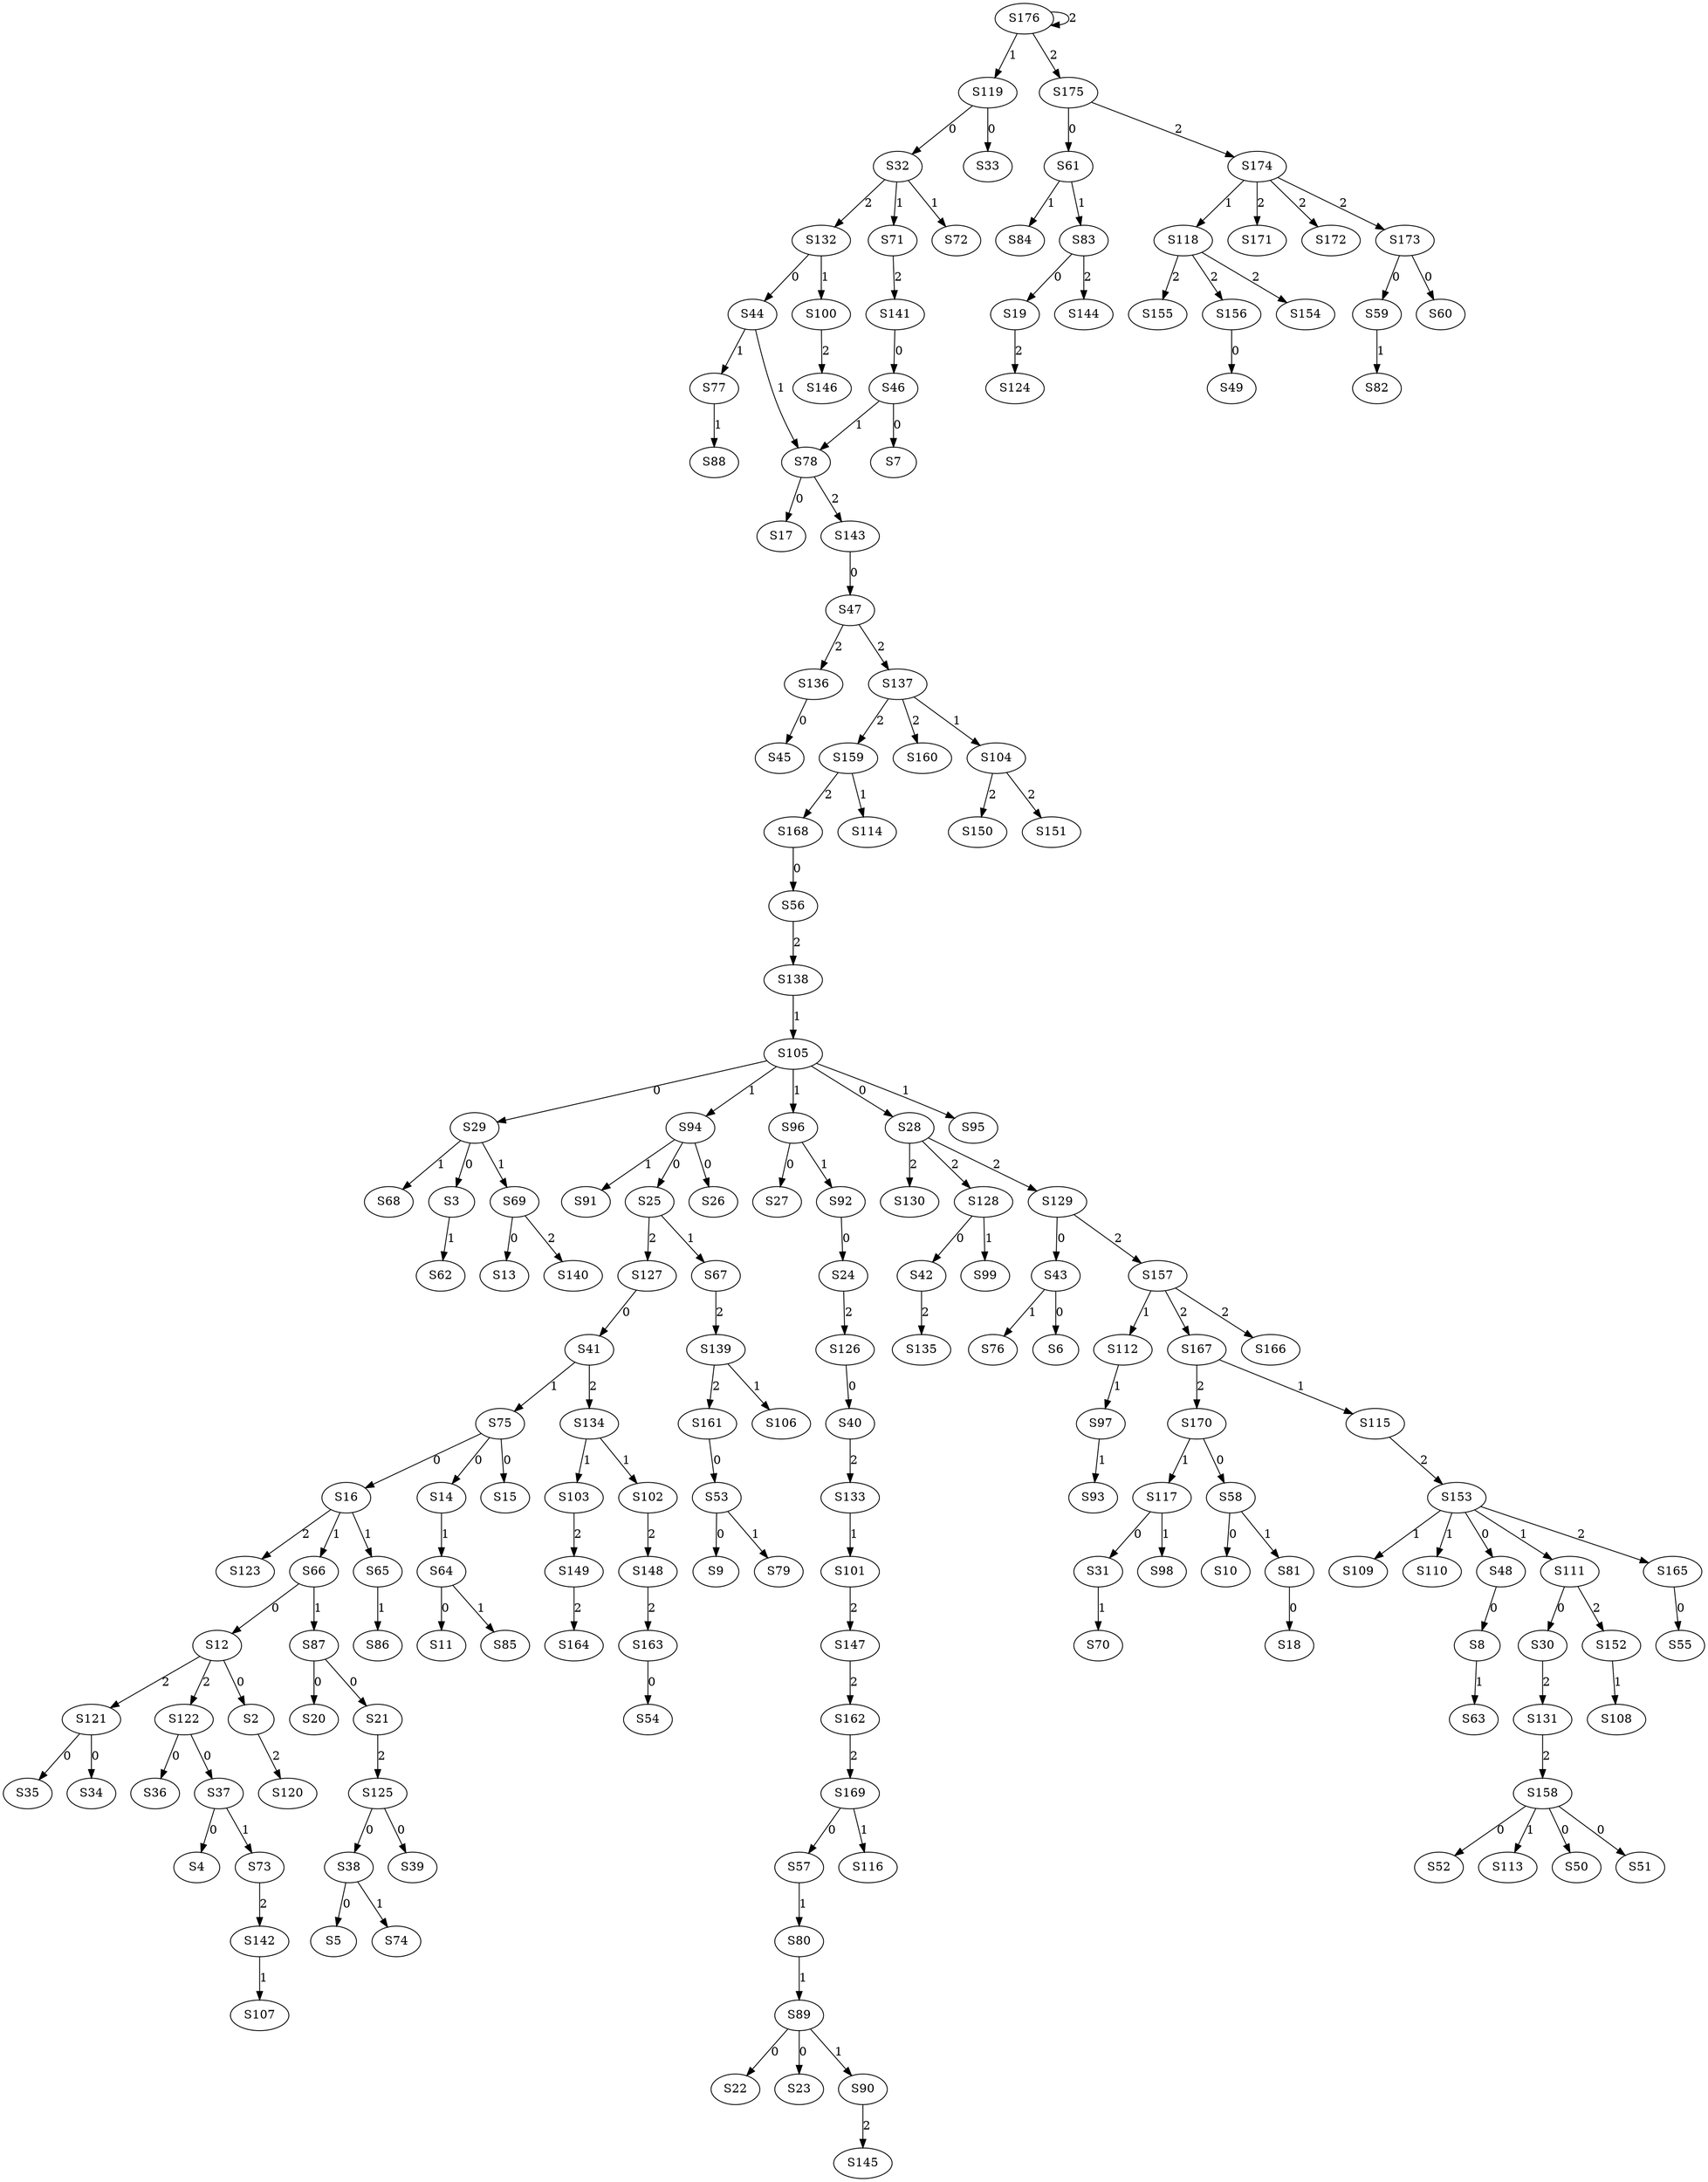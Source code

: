 strict digraph {
	S12 -> S2 [ label = 0 ];
	S29 -> S3 [ label = 0 ];
	S37 -> S4 [ label = 0 ];
	S38 -> S5 [ label = 0 ];
	S43 -> S6 [ label = 0 ];
	S46 -> S7 [ label = 0 ];
	S48 -> S8 [ label = 0 ];
	S53 -> S9 [ label = 0 ];
	S58 -> S10 [ label = 0 ];
	S64 -> S11 [ label = 0 ];
	S66 -> S12 [ label = 0 ];
	S69 -> S13 [ label = 0 ];
	S75 -> S14 [ label = 0 ];
	S75 -> S15 [ label = 0 ];
	S75 -> S16 [ label = 0 ];
	S78 -> S17 [ label = 0 ];
	S81 -> S18 [ label = 0 ];
	S83 -> S19 [ label = 0 ];
	S87 -> S20 [ label = 0 ];
	S87 -> S21 [ label = 0 ];
	S89 -> S22 [ label = 0 ];
	S89 -> S23 [ label = 0 ];
	S92 -> S24 [ label = 0 ];
	S94 -> S25 [ label = 0 ];
	S94 -> S26 [ label = 0 ];
	S96 -> S27 [ label = 0 ];
	S105 -> S28 [ label = 0 ];
	S105 -> S29 [ label = 0 ];
	S111 -> S30 [ label = 0 ];
	S117 -> S31 [ label = 0 ];
	S119 -> S32 [ label = 0 ];
	S119 -> S33 [ label = 0 ];
	S121 -> S34 [ label = 0 ];
	S121 -> S35 [ label = 0 ];
	S122 -> S36 [ label = 0 ];
	S122 -> S37 [ label = 0 ];
	S125 -> S38 [ label = 0 ];
	S125 -> S39 [ label = 0 ];
	S126 -> S40 [ label = 0 ];
	S127 -> S41 [ label = 0 ];
	S128 -> S42 [ label = 0 ];
	S129 -> S43 [ label = 0 ];
	S132 -> S44 [ label = 0 ];
	S136 -> S45 [ label = 0 ];
	S141 -> S46 [ label = 0 ];
	S143 -> S47 [ label = 0 ];
	S153 -> S48 [ label = 0 ];
	S156 -> S49 [ label = 0 ];
	S158 -> S50 [ label = 0 ];
	S158 -> S51 [ label = 0 ];
	S158 -> S52 [ label = 0 ];
	S161 -> S53 [ label = 0 ];
	S163 -> S54 [ label = 0 ];
	S165 -> S55 [ label = 0 ];
	S168 -> S56 [ label = 0 ];
	S169 -> S57 [ label = 0 ];
	S170 -> S58 [ label = 0 ];
	S173 -> S59 [ label = 0 ];
	S173 -> S60 [ label = 0 ];
	S175 -> S61 [ label = 0 ];
	S3 -> S62 [ label = 1 ];
	S8 -> S63 [ label = 1 ];
	S14 -> S64 [ label = 1 ];
	S16 -> S65 [ label = 1 ];
	S16 -> S66 [ label = 1 ];
	S25 -> S67 [ label = 1 ];
	S29 -> S68 [ label = 1 ];
	S29 -> S69 [ label = 1 ];
	S31 -> S70 [ label = 1 ];
	S32 -> S71 [ label = 1 ];
	S32 -> S72 [ label = 1 ];
	S37 -> S73 [ label = 1 ];
	S38 -> S74 [ label = 1 ];
	S41 -> S75 [ label = 1 ];
	S43 -> S76 [ label = 1 ];
	S44 -> S77 [ label = 1 ];
	S44 -> S78 [ label = 1 ];
	S53 -> S79 [ label = 1 ];
	S57 -> S80 [ label = 1 ];
	S58 -> S81 [ label = 1 ];
	S59 -> S82 [ label = 1 ];
	S61 -> S83 [ label = 1 ];
	S61 -> S84 [ label = 1 ];
	S64 -> S85 [ label = 1 ];
	S65 -> S86 [ label = 1 ];
	S66 -> S87 [ label = 1 ];
	S77 -> S88 [ label = 1 ];
	S80 -> S89 [ label = 1 ];
	S89 -> S90 [ label = 1 ];
	S94 -> S91 [ label = 1 ];
	S96 -> S92 [ label = 1 ];
	S97 -> S93 [ label = 1 ];
	S105 -> S94 [ label = 1 ];
	S105 -> S95 [ label = 1 ];
	S105 -> S96 [ label = 1 ];
	S112 -> S97 [ label = 1 ];
	S117 -> S98 [ label = 1 ];
	S128 -> S99 [ label = 1 ];
	S132 -> S100 [ label = 1 ];
	S133 -> S101 [ label = 1 ];
	S134 -> S102 [ label = 1 ];
	S134 -> S103 [ label = 1 ];
	S137 -> S104 [ label = 1 ];
	S138 -> S105 [ label = 1 ];
	S139 -> S106 [ label = 1 ];
	S142 -> S107 [ label = 1 ];
	S152 -> S108 [ label = 1 ];
	S153 -> S109 [ label = 1 ];
	S153 -> S110 [ label = 1 ];
	S153 -> S111 [ label = 1 ];
	S157 -> S112 [ label = 1 ];
	S158 -> S113 [ label = 1 ];
	S159 -> S114 [ label = 1 ];
	S167 -> S115 [ label = 1 ];
	S169 -> S116 [ label = 1 ];
	S170 -> S117 [ label = 1 ];
	S174 -> S118 [ label = 1 ];
	S176 -> S119 [ label = 1 ];
	S2 -> S120 [ label = 2 ];
	S12 -> S121 [ label = 2 ];
	S12 -> S122 [ label = 2 ];
	S16 -> S123 [ label = 2 ];
	S19 -> S124 [ label = 2 ];
	S21 -> S125 [ label = 2 ];
	S24 -> S126 [ label = 2 ];
	S25 -> S127 [ label = 2 ];
	S28 -> S128 [ label = 2 ];
	S28 -> S129 [ label = 2 ];
	S28 -> S130 [ label = 2 ];
	S30 -> S131 [ label = 2 ];
	S32 -> S132 [ label = 2 ];
	S40 -> S133 [ label = 2 ];
	S41 -> S134 [ label = 2 ];
	S42 -> S135 [ label = 2 ];
	S47 -> S136 [ label = 2 ];
	S47 -> S137 [ label = 2 ];
	S56 -> S138 [ label = 2 ];
	S67 -> S139 [ label = 2 ];
	S69 -> S140 [ label = 2 ];
	S71 -> S141 [ label = 2 ];
	S73 -> S142 [ label = 2 ];
	S78 -> S143 [ label = 2 ];
	S83 -> S144 [ label = 2 ];
	S90 -> S145 [ label = 2 ];
	S100 -> S146 [ label = 2 ];
	S101 -> S147 [ label = 2 ];
	S102 -> S148 [ label = 2 ];
	S103 -> S149 [ label = 2 ];
	S104 -> S150 [ label = 2 ];
	S104 -> S151 [ label = 2 ];
	S111 -> S152 [ label = 2 ];
	S115 -> S153 [ label = 2 ];
	S118 -> S154 [ label = 2 ];
	S118 -> S155 [ label = 2 ];
	S118 -> S156 [ label = 2 ];
	S129 -> S157 [ label = 2 ];
	S131 -> S158 [ label = 2 ];
	S137 -> S159 [ label = 2 ];
	S137 -> S160 [ label = 2 ];
	S139 -> S161 [ label = 2 ];
	S147 -> S162 [ label = 2 ];
	S148 -> S163 [ label = 2 ];
	S149 -> S164 [ label = 2 ];
	S153 -> S165 [ label = 2 ];
	S157 -> S166 [ label = 2 ];
	S157 -> S167 [ label = 2 ];
	S159 -> S168 [ label = 2 ];
	S162 -> S169 [ label = 2 ];
	S167 -> S170 [ label = 2 ];
	S174 -> S171 [ label = 2 ];
	S174 -> S172 [ label = 2 ];
	S174 -> S173 [ label = 2 ];
	S175 -> S174 [ label = 2 ];
	S176 -> S175 [ label = 2 ];
	S176 -> S176 [ label = 2 ];
	S46 -> S78 [ label = 1 ];
}